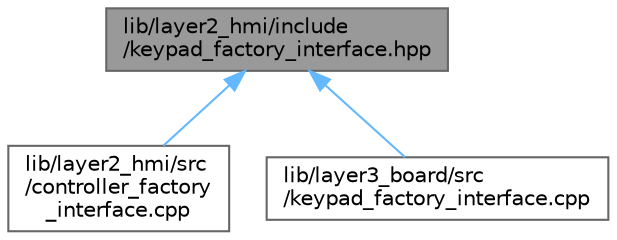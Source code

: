 digraph "lib/layer2_hmi/include/keypad_factory_interface.hpp"
{
 // LATEX_PDF_SIZE
  bgcolor="transparent";
  edge [fontname=Helvetica,fontsize=10,labelfontname=Helvetica,labelfontsize=10];
  node [fontname=Helvetica,fontsize=10,shape=box,height=0.2,width=0.4];
  Node1 [id="Node000001",label="lib/layer2_hmi/include\l/keypad_factory_interface.hpp",height=0.2,width=0.4,color="gray40", fillcolor="grey60", style="filled", fontcolor="black",tooltip=" "];
  Node1 -> Node2 [id="edge1_Node000001_Node000002",dir="back",color="steelblue1",style="solid",tooltip=" "];
  Node2 [id="Node000002",label="lib/layer2_hmi/src\l/controller_factory\l_interface.cpp",height=0.2,width=0.4,color="grey40", fillcolor="white", style="filled",URL="$controller__factory__interface_8cpp.xhtml",tooltip=" "];
  Node1 -> Node3 [id="edge2_Node000001_Node000003",dir="back",color="steelblue1",style="solid",tooltip=" "];
  Node3 [id="Node000003",label="lib/layer3_board/src\l/keypad_factory_interface.cpp",height=0.2,width=0.4,color="grey40", fillcolor="white", style="filled",URL="$keypad__factory__interface_8cpp.xhtml",tooltip=" "];
}
